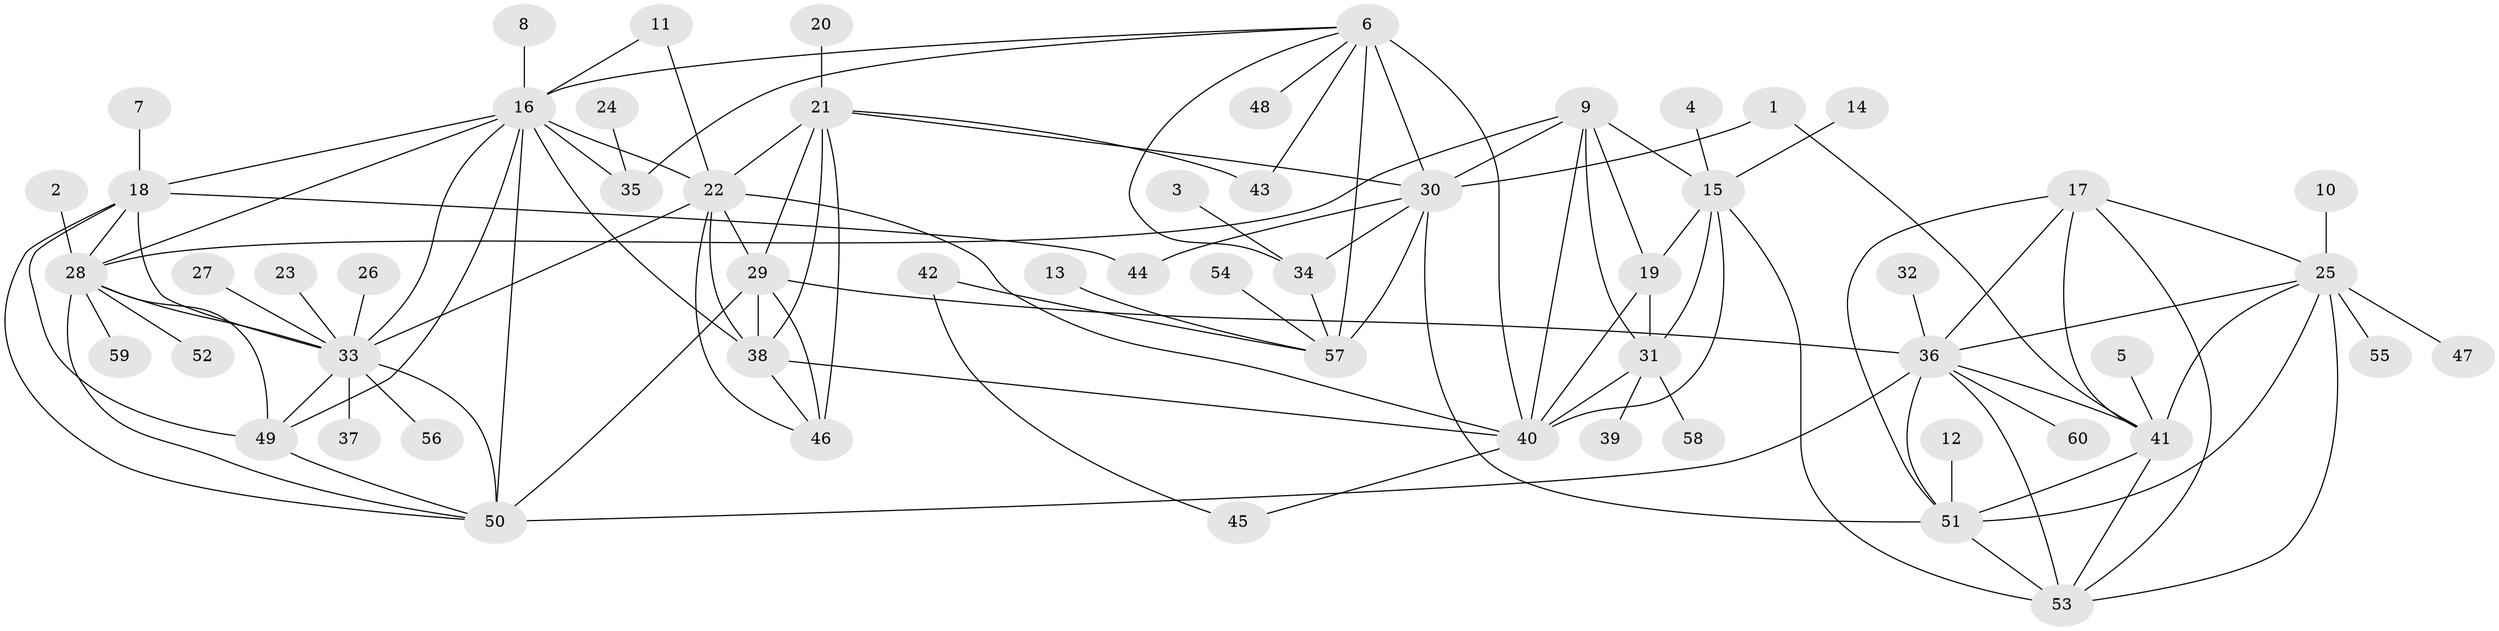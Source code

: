 // original degree distribution, {6: 0.05, 7: 0.03333333333333333, 9: 0.025, 8: 0.06666666666666667, 10: 0.05, 11: 0.016666666666666666, 13: 0.008333333333333333, 2: 0.15833333333333333, 5: 0.008333333333333333, 1: 0.5416666666666666, 3: 0.03333333333333333, 4: 0.008333333333333333}
// Generated by graph-tools (version 1.1) at 2025/26/03/09/25 03:26:38]
// undirected, 60 vertices, 111 edges
graph export_dot {
graph [start="1"]
  node [color=gray90,style=filled];
  1;
  2;
  3;
  4;
  5;
  6;
  7;
  8;
  9;
  10;
  11;
  12;
  13;
  14;
  15;
  16;
  17;
  18;
  19;
  20;
  21;
  22;
  23;
  24;
  25;
  26;
  27;
  28;
  29;
  30;
  31;
  32;
  33;
  34;
  35;
  36;
  37;
  38;
  39;
  40;
  41;
  42;
  43;
  44;
  45;
  46;
  47;
  48;
  49;
  50;
  51;
  52;
  53;
  54;
  55;
  56;
  57;
  58;
  59;
  60;
  1 -- 30 [weight=1.0];
  1 -- 41 [weight=1.0];
  2 -- 28 [weight=1.0];
  3 -- 34 [weight=1.0];
  4 -- 15 [weight=1.0];
  5 -- 41 [weight=1.0];
  6 -- 16 [weight=1.0];
  6 -- 30 [weight=4.0];
  6 -- 34 [weight=2.0];
  6 -- 35 [weight=1.0];
  6 -- 40 [weight=1.0];
  6 -- 43 [weight=1.0];
  6 -- 48 [weight=1.0];
  6 -- 57 [weight=2.0];
  7 -- 18 [weight=1.0];
  8 -- 16 [weight=1.0];
  9 -- 15 [weight=1.0];
  9 -- 19 [weight=1.0];
  9 -- 28 [weight=1.0];
  9 -- 30 [weight=1.0];
  9 -- 31 [weight=2.0];
  9 -- 40 [weight=1.0];
  10 -- 25 [weight=1.0];
  11 -- 16 [weight=1.0];
  11 -- 22 [weight=1.0];
  12 -- 51 [weight=1.0];
  13 -- 57 [weight=1.0];
  14 -- 15 [weight=1.0];
  15 -- 19 [weight=1.0];
  15 -- 31 [weight=2.0];
  15 -- 40 [weight=1.0];
  15 -- 53 [weight=1.0];
  16 -- 18 [weight=1.0];
  16 -- 22 [weight=1.0];
  16 -- 28 [weight=1.0];
  16 -- 33 [weight=1.0];
  16 -- 35 [weight=1.0];
  16 -- 38 [weight=1.0];
  16 -- 49 [weight=1.0];
  16 -- 50 [weight=1.0];
  17 -- 25 [weight=1.0];
  17 -- 36 [weight=1.0];
  17 -- 41 [weight=1.0];
  17 -- 51 [weight=1.0];
  17 -- 53 [weight=1.0];
  18 -- 28 [weight=1.0];
  18 -- 33 [weight=1.0];
  18 -- 44 [weight=1.0];
  18 -- 49 [weight=1.0];
  18 -- 50 [weight=1.0];
  19 -- 31 [weight=2.0];
  19 -- 40 [weight=1.0];
  20 -- 21 [weight=1.0];
  21 -- 22 [weight=2.0];
  21 -- 29 [weight=2.0];
  21 -- 30 [weight=1.0];
  21 -- 38 [weight=2.0];
  21 -- 43 [weight=1.0];
  21 -- 46 [weight=2.0];
  22 -- 29 [weight=1.0];
  22 -- 33 [weight=1.0];
  22 -- 38 [weight=1.0];
  22 -- 40 [weight=1.0];
  22 -- 46 [weight=1.0];
  23 -- 33 [weight=1.0];
  24 -- 35 [weight=1.0];
  25 -- 36 [weight=1.0];
  25 -- 41 [weight=1.0];
  25 -- 47 [weight=1.0];
  25 -- 51 [weight=1.0];
  25 -- 53 [weight=1.0];
  25 -- 55 [weight=1.0];
  26 -- 33 [weight=1.0];
  27 -- 33 [weight=1.0];
  28 -- 33 [weight=1.0];
  28 -- 49 [weight=1.0];
  28 -- 50 [weight=1.0];
  28 -- 52 [weight=1.0];
  28 -- 59 [weight=1.0];
  29 -- 36 [weight=2.0];
  29 -- 38 [weight=1.0];
  29 -- 46 [weight=1.0];
  29 -- 50 [weight=1.0];
  30 -- 34 [weight=2.0];
  30 -- 44 [weight=1.0];
  30 -- 51 [weight=1.0];
  30 -- 57 [weight=2.0];
  31 -- 39 [weight=1.0];
  31 -- 40 [weight=2.0];
  31 -- 58 [weight=1.0];
  32 -- 36 [weight=1.0];
  33 -- 37 [weight=1.0];
  33 -- 49 [weight=1.0];
  33 -- 50 [weight=1.0];
  33 -- 56 [weight=1.0];
  34 -- 57 [weight=1.0];
  36 -- 41 [weight=1.0];
  36 -- 50 [weight=1.0];
  36 -- 51 [weight=1.0];
  36 -- 53 [weight=1.0];
  36 -- 60 [weight=1.0];
  38 -- 40 [weight=1.0];
  38 -- 46 [weight=1.0];
  40 -- 45 [weight=1.0];
  41 -- 51 [weight=1.0];
  41 -- 53 [weight=1.0];
  42 -- 45 [weight=1.0];
  42 -- 57 [weight=1.0];
  49 -- 50 [weight=1.0];
  51 -- 53 [weight=1.0];
  54 -- 57 [weight=1.0];
}
